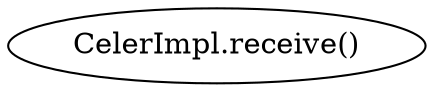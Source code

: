 digraph "" {
	graph [bb="0,0,173.81,36"];
	node [label="\N"];
	"CelerImpl.receive()"	 [height=0.5,
		pos="86.905,18",
		width=2.414];
}
